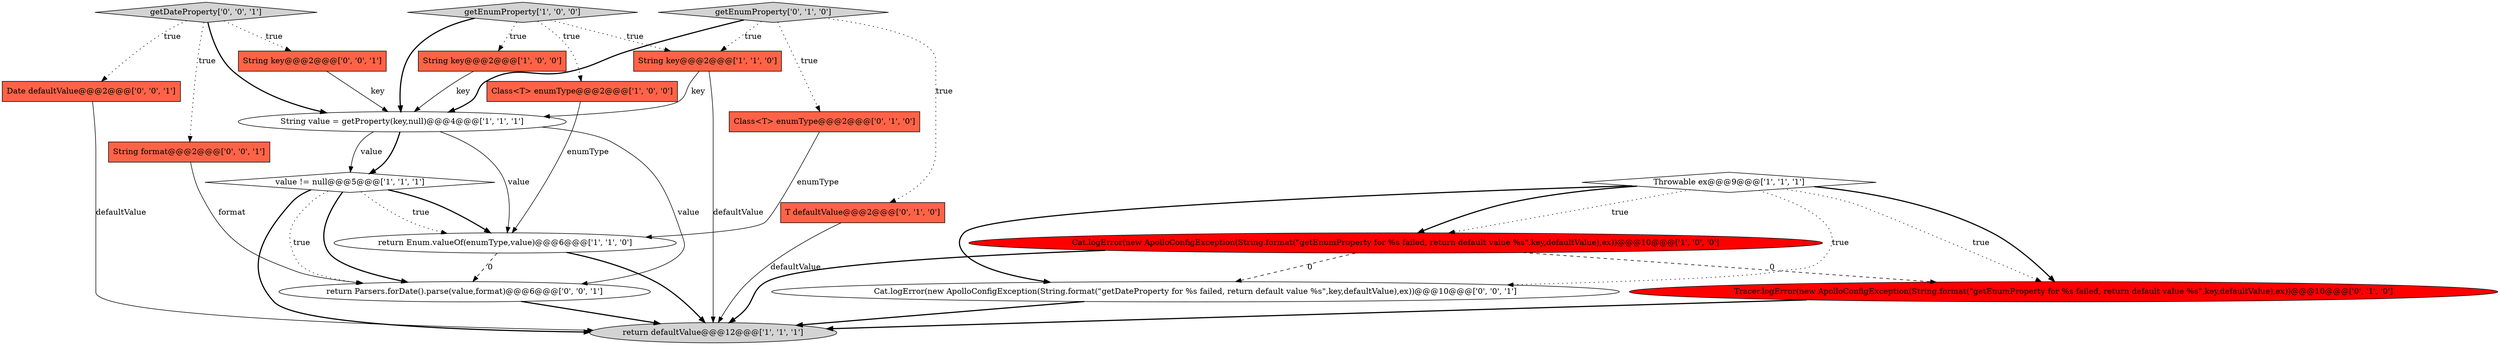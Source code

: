 digraph {
13 [style = filled, label = "Tracer.logError(new ApolloConfigException(String.format(\"getEnumProperty for %s failed, return default value %s\",key,defaultValue),ex))@@@10@@@['0', '1', '0']", fillcolor = red, shape = ellipse image = "AAA1AAABBB2BBB"];
17 [style = filled, label = "Date defaultValue@@@2@@@['0', '0', '1']", fillcolor = tomato, shape = box image = "AAA0AAABBB3BBB"];
9 [style = filled, label = "return Enum.valueOf(enumType,value)@@@6@@@['1', '1', '0']", fillcolor = white, shape = ellipse image = "AAA0AAABBB1BBB"];
19 [style = filled, label = "String format@@@2@@@['0', '0', '1']", fillcolor = tomato, shape = box image = "AAA0AAABBB3BBB"];
0 [style = filled, label = "value != null@@@5@@@['1', '1', '1']", fillcolor = white, shape = diamond image = "AAA0AAABBB1BBB"];
14 [style = filled, label = "Cat.logError(new ApolloConfigException(String.format(\"getDateProperty for %s failed, return default value %s\",key,defaultValue),ex))@@@10@@@['0', '0', '1']", fillcolor = white, shape = ellipse image = "AAA0AAABBB3BBB"];
10 [style = filled, label = "getEnumProperty['0', '1', '0']", fillcolor = lightgray, shape = diamond image = "AAA0AAABBB2BBB"];
2 [style = filled, label = "getEnumProperty['1', '0', '0']", fillcolor = lightgray, shape = diamond image = "AAA0AAABBB1BBB"];
3 [style = filled, label = "Class<T> enumType@@@2@@@['1', '0', '0']", fillcolor = tomato, shape = box image = "AAA0AAABBB1BBB"];
8 [style = filled, label = "String key@@@2@@@['1', '1', '0']", fillcolor = tomato, shape = box image = "AAA0AAABBB1BBB"];
7 [style = filled, label = "Cat.logError(new ApolloConfigException(String.format(\"getEnumProperty for %s failed, return default value %s\",key,defaultValue),ex))@@@10@@@['1', '0', '0']", fillcolor = red, shape = ellipse image = "AAA1AAABBB1BBB"];
16 [style = filled, label = "getDateProperty['0', '0', '1']", fillcolor = lightgray, shape = diamond image = "AAA0AAABBB3BBB"];
4 [style = filled, label = "String value = getProperty(key,null)@@@4@@@['1', '1', '1']", fillcolor = white, shape = ellipse image = "AAA0AAABBB1BBB"];
5 [style = filled, label = "Throwable ex@@@9@@@['1', '1', '1']", fillcolor = white, shape = diamond image = "AAA0AAABBB1BBB"];
11 [style = filled, label = "Class<T> enumType@@@2@@@['0', '1', '0']", fillcolor = tomato, shape = box image = "AAA0AAABBB2BBB"];
12 [style = filled, label = "T defaultValue@@@2@@@['0', '1', '0']", fillcolor = tomato, shape = box image = "AAA0AAABBB2BBB"];
6 [style = filled, label = "return defaultValue@@@12@@@['1', '1', '1']", fillcolor = lightgray, shape = ellipse image = "AAA0AAABBB1BBB"];
1 [style = filled, label = "String key@@@2@@@['1', '0', '0']", fillcolor = tomato, shape = box image = "AAA0AAABBB1BBB"];
18 [style = filled, label = "return Parsers.forDate().parse(value,format)@@@6@@@['0', '0', '1']", fillcolor = white, shape = ellipse image = "AAA0AAABBB3BBB"];
15 [style = filled, label = "String key@@@2@@@['0', '0', '1']", fillcolor = tomato, shape = box image = "AAA0AAABBB3BBB"];
2->3 [style = dotted, label="true"];
16->19 [style = dotted, label="true"];
10->8 [style = dotted, label="true"];
5->14 [style = dotted, label="true"];
0->9 [style = bold, label=""];
10->12 [style = dotted, label="true"];
12->6 [style = solid, label="defaultValue"];
0->18 [style = dotted, label="true"];
0->6 [style = bold, label=""];
7->14 [style = dashed, label="0"];
9->18 [style = dashed, label="0"];
16->17 [style = dotted, label="true"];
5->14 [style = bold, label=""];
2->4 [style = bold, label=""];
4->18 [style = solid, label="value"];
9->6 [style = bold, label=""];
4->0 [style = bold, label=""];
8->4 [style = solid, label="key"];
3->9 [style = solid, label="enumType"];
17->6 [style = solid, label="defaultValue"];
5->13 [style = dotted, label="true"];
8->6 [style = solid, label="defaultValue"];
18->6 [style = bold, label=""];
10->11 [style = dotted, label="true"];
5->7 [style = dotted, label="true"];
2->1 [style = dotted, label="true"];
5->13 [style = bold, label=""];
7->6 [style = bold, label=""];
7->13 [style = dashed, label="0"];
10->4 [style = bold, label=""];
4->9 [style = solid, label="value"];
5->7 [style = bold, label=""];
1->4 [style = solid, label="key"];
0->18 [style = bold, label=""];
4->0 [style = solid, label="value"];
15->4 [style = solid, label="key"];
13->6 [style = bold, label=""];
16->4 [style = bold, label=""];
0->9 [style = dotted, label="true"];
11->9 [style = solid, label="enumType"];
14->6 [style = bold, label=""];
2->8 [style = dotted, label="true"];
19->18 [style = solid, label="format"];
16->15 [style = dotted, label="true"];
}
